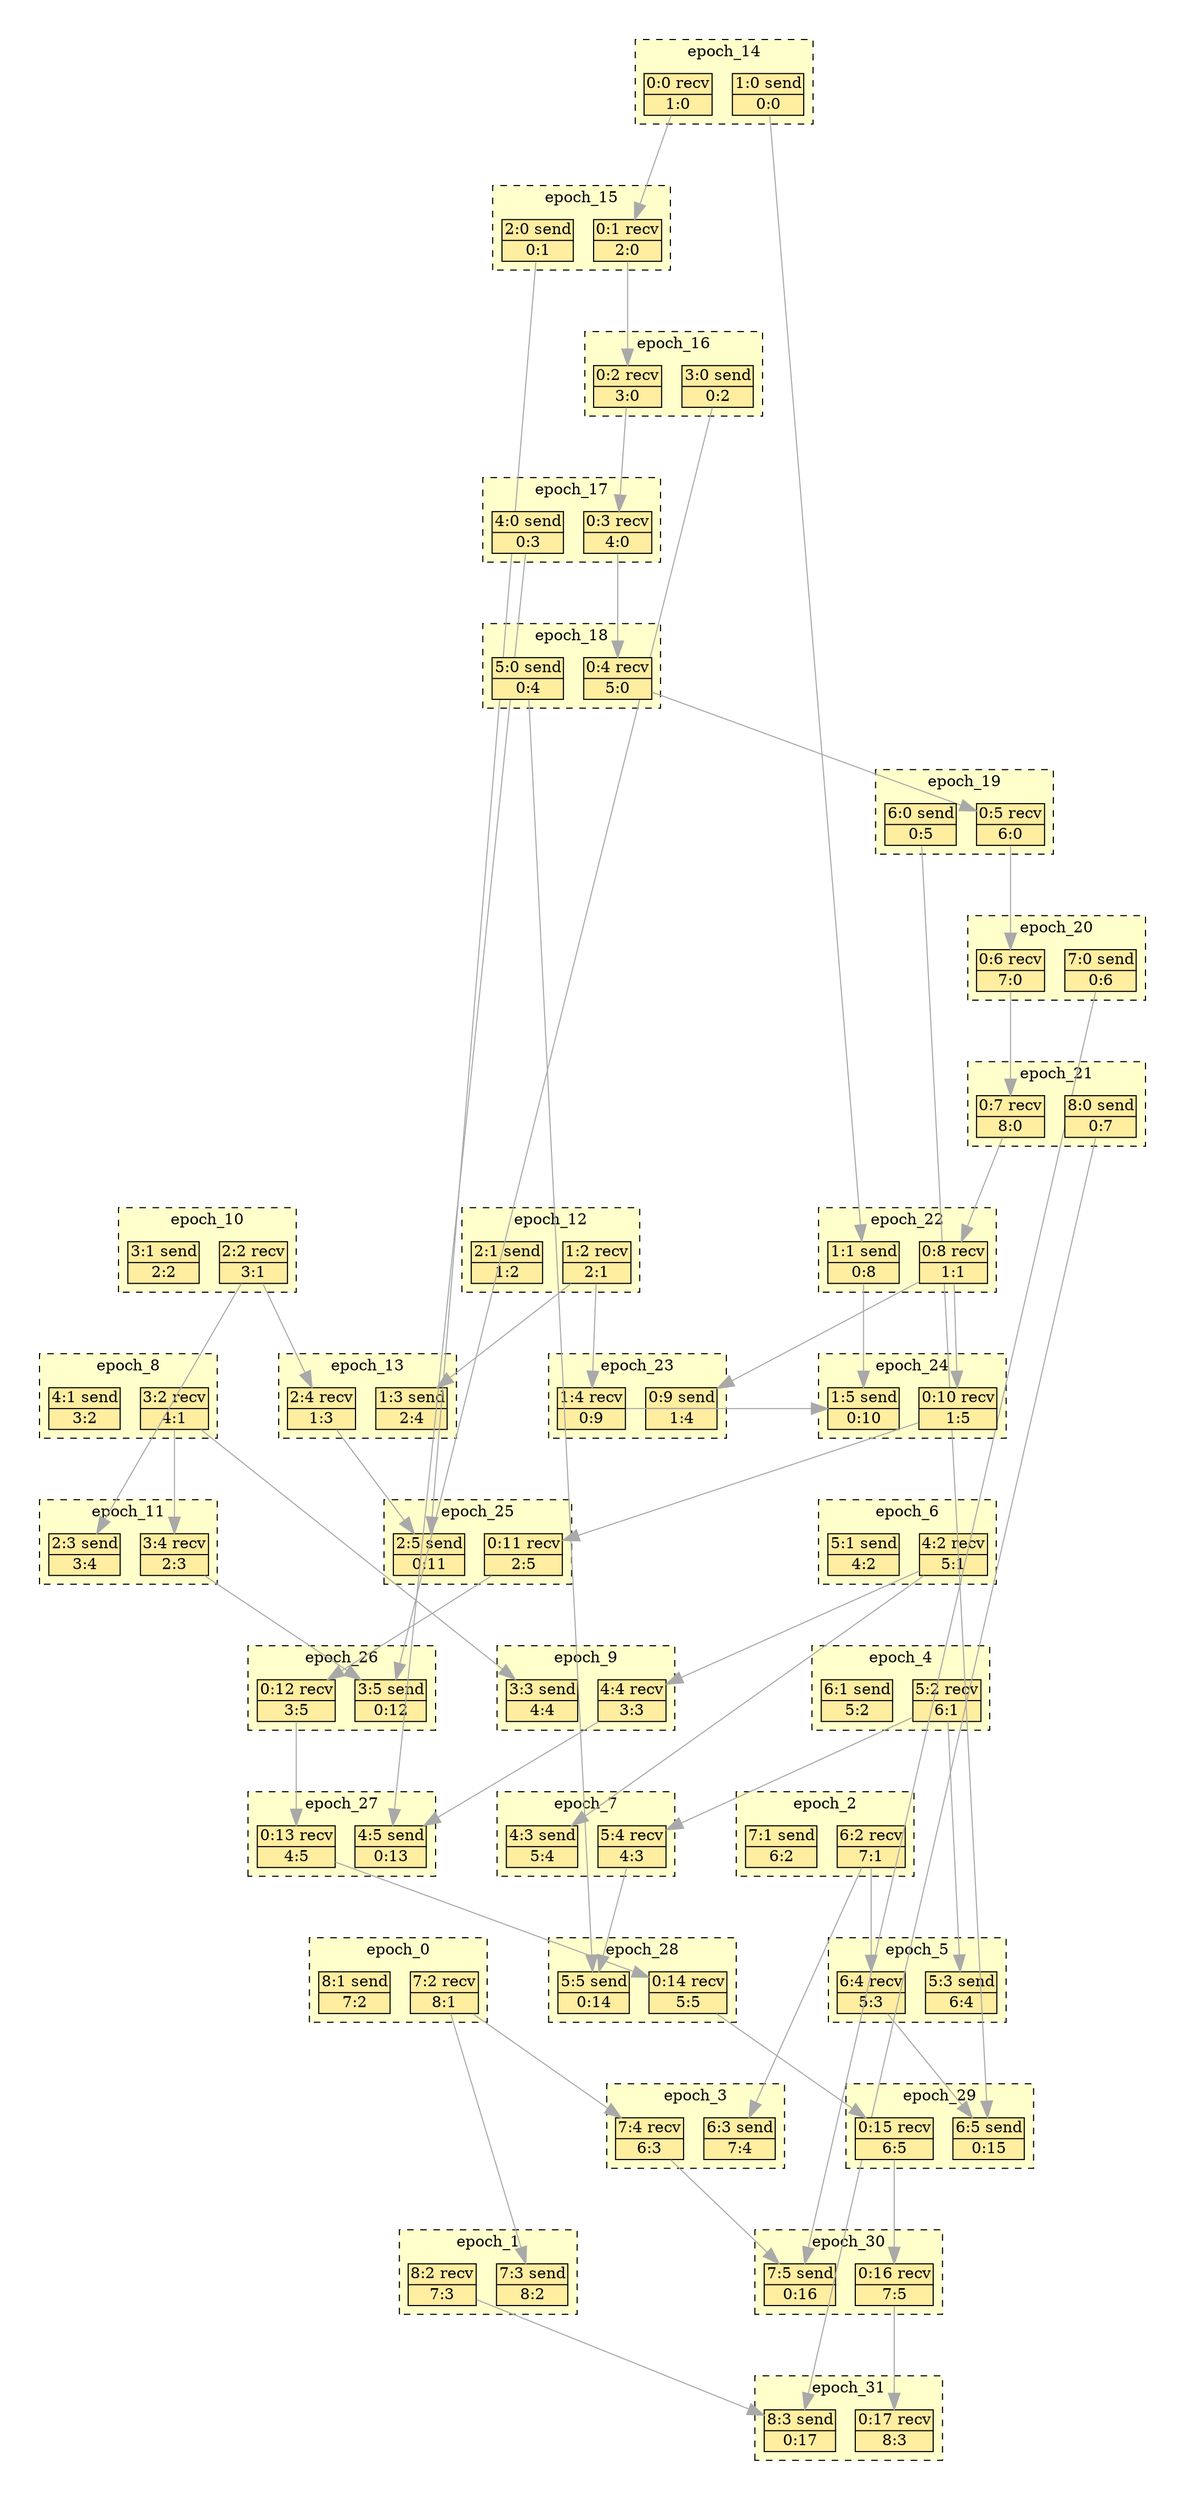 digraph{node[shape=none margin=0 style=filled colorscheme=ylorrd9 fillcolor=2];compound=true;splines=line;subgraph clusterdummy0_0{style=invis;subgraph clusterdummy0_1{style=invis;subgraph clusterdummy0_2{style=invis;subgraph cluster0{style=dashed;colorscheme=ylorrd9;bgcolor=1;edge[arrowhead=empty];label=epoch_0;56[label=<<table border="0" cellborder="0" cellspacing="0"><tr><td>7:2 recv</td></tr><hr/><tr><td> 8:1 </td></tr></table>>];61[label=<<table border="0" cellborder="0" cellspacing="0"><tr><td>8:1 send</td></tr><hr/><tr><td> 7:2 </td></tr></table>>];}}}}subgraph clusterdummy1_0{style=invis;subgraph clusterdummy1_1{style=invis;subgraph clusterdummy1_2{style=invis;subgraph cluster1{style=dashed;colorscheme=ylorrd9;bgcolor=1;edge[arrowhead=empty];label=epoch_1;57[label=<<table border="0" cellborder="0" cellspacing="0"><tr><td>7:3 send</td></tr><hr/><tr><td> 8:2 </td></tr></table>>];62[label=<<table border="0" cellborder="0" cellspacing="0"><tr><td>8:2 recv</td></tr><hr/><tr><td> 7:3 </td></tr></table>>];}}}}subgraph clusterdummy2_0{style=invis;subgraph clusterdummy2_1{style=invis;subgraph clusterdummy2_2{style=invis;subgraph cluster2{style=dashed;colorscheme=ylorrd9;bgcolor=1;edge[arrowhead=empty];label=epoch_2;50[label=<<table border="0" cellborder="0" cellspacing="0"><tr><td>6:2 recv</td></tr><hr/><tr><td> 7:1 </td></tr></table>>];55[label=<<table border="0" cellborder="0" cellspacing="0"><tr><td>7:1 send</td></tr><hr/><tr><td> 6:2 </td></tr></table>>];}}}}subgraph clusterdummy3_0{style=invis;subgraph clusterdummy3_1{style=invis;subgraph clusterdummy3_2{style=invis;subgraph cluster3{style=dashed;colorscheme=ylorrd9;bgcolor=1;edge[arrowhead=empty];label=epoch_3;51[label=<<table border="0" cellborder="0" cellspacing="0"><tr><td>6:3 send</td></tr><hr/><tr><td> 7:4 </td></tr></table>>];58[label=<<table border="0" cellborder="0" cellspacing="0"><tr><td>7:4 recv</td></tr><hr/><tr><td> 6:3 </td></tr></table>>];}}}}subgraph clusterdummy4_0{style=invis;subgraph clusterdummy4_1{style=invis;subgraph clusterdummy4_2{style=invis;subgraph cluster4{style=dashed;colorscheme=ylorrd9;bgcolor=1;edge[arrowhead=empty];label=epoch_4;44[label=<<table border="0" cellborder="0" cellspacing="0"><tr><td>5:2 recv</td></tr><hr/><tr><td> 6:1 </td></tr></table>>];49[label=<<table border="0" cellborder="0" cellspacing="0"><tr><td>6:1 send</td></tr><hr/><tr><td> 5:2 </td></tr></table>>];}}}}subgraph clusterdummy5_0{style=invis;subgraph clusterdummy5_1{style=invis;subgraph clusterdummy5_2{style=invis;subgraph cluster5{style=dashed;colorscheme=ylorrd9;bgcolor=1;edge[arrowhead=empty];label=epoch_5;45[label=<<table border="0" cellborder="0" cellspacing="0"><tr><td>5:3 send</td></tr><hr/><tr><td> 6:4 </td></tr></table>>];52[label=<<table border="0" cellborder="0" cellspacing="0"><tr><td>6:4 recv</td></tr><hr/><tr><td> 5:3 </td></tr></table>>];}}}}subgraph clusterdummy6_0{style=invis;subgraph clusterdummy6_1{style=invis;subgraph clusterdummy6_2{style=invis;subgraph cluster6{style=dashed;colorscheme=ylorrd9;bgcolor=1;edge[arrowhead=empty];label=epoch_6;38[label=<<table border="0" cellborder="0" cellspacing="0"><tr><td>4:2 recv</td></tr><hr/><tr><td> 5:1 </td></tr></table>>];43[label=<<table border="0" cellborder="0" cellspacing="0"><tr><td>5:1 send</td></tr><hr/><tr><td> 4:2 </td></tr></table>>];}}}}subgraph clusterdummy7_0{style=invis;subgraph clusterdummy7_1{style=invis;subgraph clusterdummy7_2{style=invis;subgraph cluster7{style=dashed;colorscheme=ylorrd9;bgcolor=1;edge[arrowhead=empty];label=epoch_7;39[label=<<table border="0" cellborder="0" cellspacing="0"><tr><td>4:3 send</td></tr><hr/><tr><td> 5:4 </td></tr></table>>];46[label=<<table border="0" cellborder="0" cellspacing="0"><tr><td>5:4 recv</td></tr><hr/><tr><td> 4:3 </td></tr></table>>];}}}}subgraph clusterdummy8_0{style=invis;subgraph clusterdummy8_1{style=invis;subgraph clusterdummy8_2{style=invis;subgraph cluster8{style=dashed;colorscheme=ylorrd9;bgcolor=1;edge[arrowhead=empty];label=epoch_8;32[label=<<table border="0" cellborder="0" cellspacing="0"><tr><td>3:2 recv</td></tr><hr/><tr><td> 4:1 </td></tr></table>>];37[label=<<table border="0" cellborder="0" cellspacing="0"><tr><td>4:1 send</td></tr><hr/><tr><td> 3:2 </td></tr></table>>];}}}}subgraph clusterdummy9_0{style=invis;subgraph clusterdummy9_1{style=invis;subgraph clusterdummy9_2{style=invis;subgraph cluster9{style=dashed;colorscheme=ylorrd9;bgcolor=1;edge[arrowhead=empty];label=epoch_9;33[label=<<table border="0" cellborder="0" cellspacing="0"><tr><td>3:3 send</td></tr><hr/><tr><td> 4:4 </td></tr></table>>];40[label=<<table border="0" cellborder="0" cellspacing="0"><tr><td>4:4 recv</td></tr><hr/><tr><td> 3:3 </td></tr></table>>];}}}}subgraph clusterdummy10_0{style=invis;subgraph clusterdummy10_1{style=invis;subgraph clusterdummy10_2{style=invis;subgraph cluster10{style=dashed;colorscheme=ylorrd9;bgcolor=1;edge[arrowhead=empty];label=epoch_10;26[label=<<table border="0" cellborder="0" cellspacing="0"><tr><td>2:2 recv</td></tr><hr/><tr><td> 3:1 </td></tr></table>>];31[label=<<table border="0" cellborder="0" cellspacing="0"><tr><td>3:1 send</td></tr><hr/><tr><td> 2:2 </td></tr></table>>];}}}}subgraph clusterdummy11_0{style=invis;subgraph clusterdummy11_1{style=invis;subgraph clusterdummy11_2{style=invis;subgraph cluster11{style=dashed;colorscheme=ylorrd9;bgcolor=1;edge[arrowhead=empty];label=epoch_11;27[label=<<table border="0" cellborder="0" cellspacing="0"><tr><td>2:3 send</td></tr><hr/><tr><td> 3:4 </td></tr></table>>];34[label=<<table border="0" cellborder="0" cellspacing="0"><tr><td>3:4 recv</td></tr><hr/><tr><td> 2:3 </td></tr></table>>];}}}}subgraph clusterdummy12_0{style=invis;subgraph clusterdummy12_1{style=invis;subgraph clusterdummy12_2{style=invis;subgraph cluster12{style=dashed;colorscheme=ylorrd9;bgcolor=1;edge[arrowhead=empty];label=epoch_12;20[label=<<table border="0" cellborder="0" cellspacing="0"><tr><td>1:2 recv</td></tr><hr/><tr><td> 2:1 </td></tr></table>>];25[label=<<table border="0" cellborder="0" cellspacing="0"><tr><td>2:1 send</td></tr><hr/><tr><td> 1:2 </td></tr></table>>];}}}}subgraph clusterdummy13_0{style=invis;subgraph clusterdummy13_1{style=invis;subgraph clusterdummy13_2{style=invis;subgraph cluster13{style=dashed;colorscheme=ylorrd9;bgcolor=1;edge[arrowhead=empty];label=epoch_13;21[label=<<table border="0" cellborder="0" cellspacing="0"><tr><td>1:3 send</td></tr><hr/><tr><td> 2:4 </td></tr></table>>];28[label=<<table border="0" cellborder="0" cellspacing="0"><tr><td>2:4 recv</td></tr><hr/><tr><td> 1:3 </td></tr></table>>];}}}}subgraph clusterdummy14_0{style=invis;subgraph clusterdummy14_1{style=invis;subgraph clusterdummy14_2{style=invis;subgraph cluster14{style=dashed;colorscheme=ylorrd9;bgcolor=1;edge[arrowhead=empty];label=epoch_14;0[label=<<table border="0" cellborder="0" cellspacing="0"><tr><td>0:0 recv</td></tr><hr/><tr><td> 1:0 </td></tr></table>>];18[label=<<table border="0" cellborder="0" cellspacing="0"><tr><td>1:0 send</td></tr><hr/><tr><td> 0:0 </td></tr></table>>];}}}}subgraph clusterdummy15_0{style=invis;subgraph clusterdummy15_1{style=invis;subgraph clusterdummy15_2{style=invis;subgraph cluster15{style=dashed;colorscheme=ylorrd9;bgcolor=1;edge[arrowhead=empty];label=epoch_15;1[label=<<table border="0" cellborder="0" cellspacing="0"><tr><td>0:1 recv</td></tr><hr/><tr><td> 2:0 </td></tr></table>>];24[label=<<table border="0" cellborder="0" cellspacing="0"><tr><td>2:0 send</td></tr><hr/><tr><td> 0:1 </td></tr></table>>];}}}}subgraph clusterdummy16_0{style=invis;subgraph clusterdummy16_1{style=invis;subgraph clusterdummy16_2{style=invis;subgraph cluster16{style=dashed;colorscheme=ylorrd9;bgcolor=1;edge[arrowhead=empty];label=epoch_16;2[label=<<table border="0" cellborder="0" cellspacing="0"><tr><td>0:2 recv</td></tr><hr/><tr><td> 3:0 </td></tr></table>>];30[label=<<table border="0" cellborder="0" cellspacing="0"><tr><td>3:0 send</td></tr><hr/><tr><td> 0:2 </td></tr></table>>];}}}}subgraph clusterdummy17_0{style=invis;subgraph clusterdummy17_1{style=invis;subgraph clusterdummy17_2{style=invis;subgraph cluster17{style=dashed;colorscheme=ylorrd9;bgcolor=1;edge[arrowhead=empty];label=epoch_17;3[label=<<table border="0" cellborder="0" cellspacing="0"><tr><td>0:3 recv</td></tr><hr/><tr><td> 4:0 </td></tr></table>>];36[label=<<table border="0" cellborder="0" cellspacing="0"><tr><td>4:0 send</td></tr><hr/><tr><td> 0:3 </td></tr></table>>];}}}}subgraph clusterdummy18_0{style=invis;subgraph clusterdummy18_1{style=invis;subgraph clusterdummy18_2{style=invis;subgraph cluster18{style=dashed;colorscheme=ylorrd9;bgcolor=1;edge[arrowhead=empty];label=epoch_18;4[label=<<table border="0" cellborder="0" cellspacing="0"><tr><td>0:4 recv</td></tr><hr/><tr><td> 5:0 </td></tr></table>>];42[label=<<table border="0" cellborder="0" cellspacing="0"><tr><td>5:0 send</td></tr><hr/><tr><td> 0:4 </td></tr></table>>];}}}}subgraph clusterdummy19_0{style=invis;subgraph clusterdummy19_1{style=invis;subgraph clusterdummy19_2{style=invis;subgraph cluster19{style=dashed;colorscheme=ylorrd9;bgcolor=1;edge[arrowhead=empty];label=epoch_19;5[label=<<table border="0" cellborder="0" cellspacing="0"><tr><td>0:5 recv</td></tr><hr/><tr><td> 6:0 </td></tr></table>>];48[label=<<table border="0" cellborder="0" cellspacing="0"><tr><td>6:0 send</td></tr><hr/><tr><td> 0:5 </td></tr></table>>];}}}}subgraph clusterdummy20_0{style=invis;subgraph clusterdummy20_1{style=invis;subgraph clusterdummy20_2{style=invis;subgraph cluster20{style=dashed;colorscheme=ylorrd9;bgcolor=1;edge[arrowhead=empty];label=epoch_20;6[label=<<table border="0" cellborder="0" cellspacing="0"><tr><td>0:6 recv</td></tr><hr/><tr><td> 7:0 </td></tr></table>>];54[label=<<table border="0" cellborder="0" cellspacing="0"><tr><td>7:0 send</td></tr><hr/><tr><td> 0:6 </td></tr></table>>];}}}}subgraph clusterdummy21_0{style=invis;subgraph clusterdummy21_1{style=invis;subgraph clusterdummy21_2{style=invis;subgraph cluster21{style=dashed;colorscheme=ylorrd9;bgcolor=1;edge[arrowhead=empty];label=epoch_21;7[label=<<table border="0" cellborder="0" cellspacing="0"><tr><td>0:7 recv</td></tr><hr/><tr><td> 8:0 </td></tr></table>>];60[label=<<table border="0" cellborder="0" cellspacing="0"><tr><td>8:0 send</td></tr><hr/><tr><td> 0:7 </td></tr></table>>];}}}}subgraph clusterdummy22_0{style=invis;subgraph clusterdummy22_1{style=invis;subgraph clusterdummy22_2{style=invis;subgraph cluster22{style=dashed;colorscheme=ylorrd9;bgcolor=1;edge[arrowhead=empty];label=epoch_22;8[label=<<table border="0" cellborder="0" cellspacing="0"><tr><td>0:8 recv</td></tr><hr/><tr><td> 1:1 </td></tr></table>>];19[label=<<table border="0" cellborder="0" cellspacing="0"><tr><td>1:1 send</td></tr><hr/><tr><td> 0:8 </td></tr></table>>];}}}}subgraph clusterdummy23_0{style=invis;subgraph clusterdummy23_1{style=invis;subgraph clusterdummy23_2{style=invis;subgraph cluster23{style=dashed;colorscheme=ylorrd9;bgcolor=1;edge[arrowhead=empty];label=epoch_23;9[label=<<table border="0" cellborder="0" cellspacing="0"><tr><td>0:9 send</td></tr><hr/><tr><td> 1:4 </td></tr></table>>];22[label=<<table border="0" cellborder="0" cellspacing="0"><tr><td>1:4 recv</td></tr><hr/><tr><td> 0:9 </td></tr></table>>];}}}}subgraph clusterdummy24_0{style=invis;subgraph clusterdummy24_1{style=invis;subgraph clusterdummy24_2{style=invis;subgraph cluster24{style=dashed;colorscheme=ylorrd9;bgcolor=1;edge[arrowhead=empty];label=epoch_24;10[label=<<table border="0" cellborder="0" cellspacing="0"><tr><td>0:10 recv</td></tr><hr/><tr><td> 1:5 </td></tr></table>>];23[label=<<table border="0" cellborder="0" cellspacing="0"><tr><td>1:5 send</td></tr><hr/><tr><td> 0:10 </td></tr></table>>];}}}}subgraph clusterdummy25_0{style=invis;subgraph clusterdummy25_1{style=invis;subgraph clusterdummy25_2{style=invis;subgraph cluster25{style=dashed;colorscheme=ylorrd9;bgcolor=1;edge[arrowhead=empty];label=epoch_25;11[label=<<table border="0" cellborder="0" cellspacing="0"><tr><td>0:11 recv</td></tr><hr/><tr><td> 2:5 </td></tr></table>>];29[label=<<table border="0" cellborder="0" cellspacing="0"><tr><td>2:5 send</td></tr><hr/><tr><td> 0:11 </td></tr></table>>];}}}}subgraph clusterdummy26_0{style=invis;subgraph clusterdummy26_1{style=invis;subgraph clusterdummy26_2{style=invis;subgraph cluster26{style=dashed;colorscheme=ylorrd9;bgcolor=1;edge[arrowhead=empty];label=epoch_26;12[label=<<table border="0" cellborder="0" cellspacing="0"><tr><td>0:12 recv</td></tr><hr/><tr><td> 3:5 </td></tr></table>>];35[label=<<table border="0" cellborder="0" cellspacing="0"><tr><td>3:5 send</td></tr><hr/><tr><td> 0:12 </td></tr></table>>];}}}}subgraph clusterdummy27_0{style=invis;subgraph clusterdummy27_1{style=invis;subgraph clusterdummy27_2{style=invis;subgraph cluster27{style=dashed;colorscheme=ylorrd9;bgcolor=1;edge[arrowhead=empty];label=epoch_27;13[label=<<table border="0" cellborder="0" cellspacing="0"><tr><td>0:13 recv</td></tr><hr/><tr><td> 4:5 </td></tr></table>>];41[label=<<table border="0" cellborder="0" cellspacing="0"><tr><td>4:5 send</td></tr><hr/><tr><td> 0:13 </td></tr></table>>];}}}}subgraph clusterdummy28_0{style=invis;subgraph clusterdummy28_1{style=invis;subgraph clusterdummy28_2{style=invis;subgraph cluster28{style=dashed;colorscheme=ylorrd9;bgcolor=1;edge[arrowhead=empty];label=epoch_28;14[label=<<table border="0" cellborder="0" cellspacing="0"><tr><td>0:14 recv</td></tr><hr/><tr><td> 5:5 </td></tr></table>>];47[label=<<table border="0" cellborder="0" cellspacing="0"><tr><td>5:5 send</td></tr><hr/><tr><td> 0:14 </td></tr></table>>];}}}}subgraph clusterdummy29_0{style=invis;subgraph clusterdummy29_1{style=invis;subgraph clusterdummy29_2{style=invis;subgraph cluster29{style=dashed;colorscheme=ylorrd9;bgcolor=1;edge[arrowhead=empty];label=epoch_29;15[label=<<table border="0" cellborder="0" cellspacing="0"><tr><td>0:15 recv</td></tr><hr/><tr><td> 6:5 </td></tr></table>>];53[label=<<table border="0" cellborder="0" cellspacing="0"><tr><td>6:5 send</td></tr><hr/><tr><td> 0:15 </td></tr></table>>];}}}}subgraph clusterdummy30_0{style=invis;subgraph clusterdummy30_1{style=invis;subgraph clusterdummy30_2{style=invis;subgraph cluster30{style=dashed;colorscheme=ylorrd9;bgcolor=1;edge[arrowhead=empty];label=epoch_30;16[label=<<table border="0" cellborder="0" cellspacing="0"><tr><td>0:16 recv</td></tr><hr/><tr><td> 7:5 </td></tr></table>>];59[label=<<table border="0" cellborder="0" cellspacing="0"><tr><td>7:5 send</td></tr><hr/><tr><td> 0:16 </td></tr></table>>];}}}}subgraph clusterdummy31_0{style=invis;subgraph clusterdummy31_1{style=invis;subgraph clusterdummy31_2{style=invis;subgraph cluster31{style=dashed;colorscheme=ylorrd9;bgcolor=1;edge[arrowhead=empty];label=epoch_31;17[label=<<table border="0" cellborder="0" cellspacing="0"><tr><td>0:17 recv</td></tr><hr/><tr><td> 8:3 </td></tr></table>>];63[label=<<table border="0" cellborder="0" cellspacing="0"><tr><td>8:3 send</td></tr><hr/><tr><td> 0:17 </td></tr></table>>];}}}}subgraph clusterdummy32_0{style=invis;subgraph clusterdummy32_1{style=invis;subgraph clusterdummy32_2{style=invis;subgraph cluster32{style=dashed;colorscheme=ylorrd9;bgcolor=1;edge[arrowhead=empty];label=epoch_32;}}}}subgraph{edge[color=darkgray arrowsize=1.5];0->1;1->2;2->3;3->4;4->5;5->6;6->7;7->8;8->9;8->10;10->11;11->12;12->13;13->14;14->15;15->16;16->17;18->19;20->21;20->22;22->23;19->23;26->27;26->28;28->29;24->29;32->33;32->34;34->35;30->35;38->39;38->40;40->41;36->41;44->45;44->46;46->47;42->47;50->51;50->52;52->53;48->53;56->57;56->58;58->59;54->59;62->63;60->63;}}